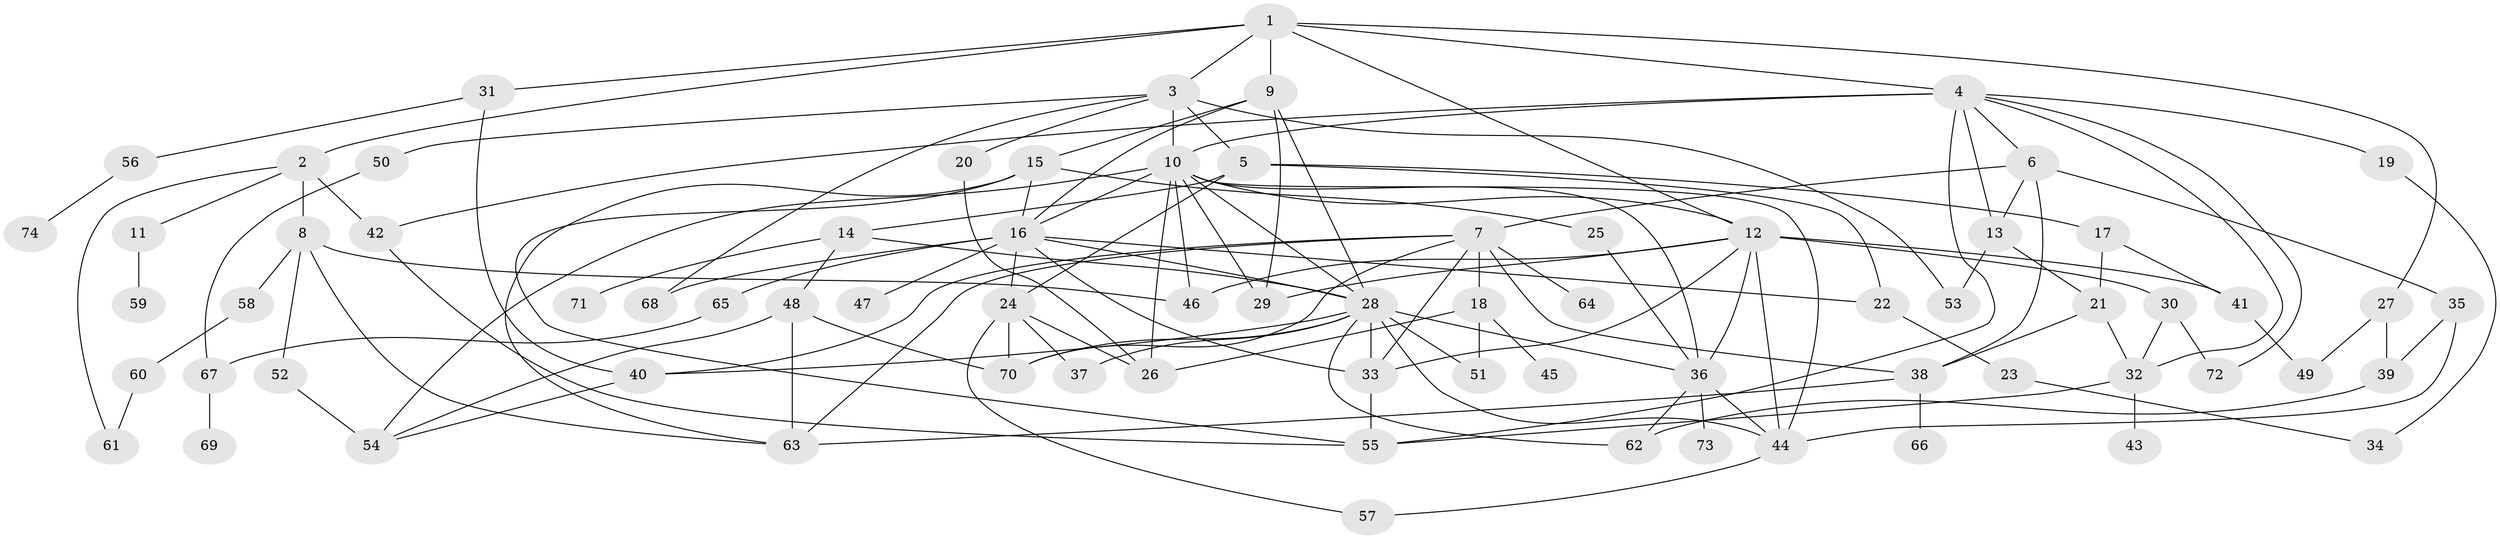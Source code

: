 // original degree distribution, {7: 0.034013605442176874, 5: 0.061224489795918366, 8: 0.02040816326530612, 6: 0.02040816326530612, 4: 0.10204081632653061, 2: 0.32653061224489793, 9: 0.006802721088435374, 3: 0.272108843537415, 1: 0.1564625850340136}
// Generated by graph-tools (version 1.1) at 2025/34/03/09/25 02:34:23]
// undirected, 74 vertices, 136 edges
graph export_dot {
graph [start="1"]
  node [color=gray90,style=filled];
  1;
  2;
  3;
  4;
  5;
  6;
  7;
  8;
  9;
  10;
  11;
  12;
  13;
  14;
  15;
  16;
  17;
  18;
  19;
  20;
  21;
  22;
  23;
  24;
  25;
  26;
  27;
  28;
  29;
  30;
  31;
  32;
  33;
  34;
  35;
  36;
  37;
  38;
  39;
  40;
  41;
  42;
  43;
  44;
  45;
  46;
  47;
  48;
  49;
  50;
  51;
  52;
  53;
  54;
  55;
  56;
  57;
  58;
  59;
  60;
  61;
  62;
  63;
  64;
  65;
  66;
  67;
  68;
  69;
  70;
  71;
  72;
  73;
  74;
  1 -- 2 [weight=1.0];
  1 -- 3 [weight=1.0];
  1 -- 4 [weight=1.0];
  1 -- 9 [weight=1.0];
  1 -- 12 [weight=1.0];
  1 -- 27 [weight=1.0];
  1 -- 31 [weight=1.0];
  2 -- 8 [weight=1.0];
  2 -- 11 [weight=1.0];
  2 -- 42 [weight=1.0];
  2 -- 61 [weight=1.0];
  3 -- 5 [weight=1.0];
  3 -- 10 [weight=1.0];
  3 -- 20 [weight=1.0];
  3 -- 50 [weight=1.0];
  3 -- 53 [weight=1.0];
  3 -- 68 [weight=1.0];
  4 -- 6 [weight=1.0];
  4 -- 10 [weight=2.0];
  4 -- 13 [weight=1.0];
  4 -- 19 [weight=1.0];
  4 -- 32 [weight=1.0];
  4 -- 42 [weight=1.0];
  4 -- 55 [weight=1.0];
  4 -- 72 [weight=1.0];
  5 -- 14 [weight=1.0];
  5 -- 17 [weight=1.0];
  5 -- 22 [weight=1.0];
  5 -- 24 [weight=1.0];
  6 -- 7 [weight=1.0];
  6 -- 13 [weight=1.0];
  6 -- 35 [weight=1.0];
  6 -- 38 [weight=1.0];
  7 -- 18 [weight=2.0];
  7 -- 33 [weight=1.0];
  7 -- 38 [weight=1.0];
  7 -- 40 [weight=1.0];
  7 -- 63 [weight=1.0];
  7 -- 64 [weight=1.0];
  7 -- 70 [weight=1.0];
  8 -- 46 [weight=1.0];
  8 -- 52 [weight=1.0];
  8 -- 58 [weight=1.0];
  8 -- 63 [weight=1.0];
  9 -- 15 [weight=1.0];
  9 -- 16 [weight=1.0];
  9 -- 28 [weight=1.0];
  9 -- 29 [weight=1.0];
  10 -- 12 [weight=2.0];
  10 -- 16 [weight=1.0];
  10 -- 26 [weight=2.0];
  10 -- 28 [weight=1.0];
  10 -- 29 [weight=1.0];
  10 -- 36 [weight=1.0];
  10 -- 44 [weight=1.0];
  10 -- 46 [weight=1.0];
  10 -- 54 [weight=1.0];
  11 -- 59 [weight=1.0];
  12 -- 29 [weight=1.0];
  12 -- 30 [weight=1.0];
  12 -- 33 [weight=1.0];
  12 -- 36 [weight=1.0];
  12 -- 41 [weight=1.0];
  12 -- 44 [weight=1.0];
  12 -- 46 [weight=1.0];
  13 -- 21 [weight=1.0];
  13 -- 53 [weight=1.0];
  14 -- 28 [weight=1.0];
  14 -- 48 [weight=1.0];
  14 -- 71 [weight=1.0];
  15 -- 16 [weight=1.0];
  15 -- 25 [weight=1.0];
  15 -- 55 [weight=1.0];
  15 -- 63 [weight=1.0];
  16 -- 22 [weight=1.0];
  16 -- 24 [weight=1.0];
  16 -- 28 [weight=1.0];
  16 -- 33 [weight=1.0];
  16 -- 47 [weight=1.0];
  16 -- 65 [weight=1.0];
  16 -- 68 [weight=1.0];
  17 -- 21 [weight=1.0];
  17 -- 41 [weight=1.0];
  18 -- 26 [weight=1.0];
  18 -- 45 [weight=1.0];
  18 -- 51 [weight=1.0];
  19 -- 34 [weight=1.0];
  20 -- 26 [weight=1.0];
  21 -- 32 [weight=1.0];
  21 -- 38 [weight=1.0];
  22 -- 23 [weight=1.0];
  23 -- 34 [weight=1.0];
  24 -- 26 [weight=1.0];
  24 -- 37 [weight=1.0];
  24 -- 57 [weight=1.0];
  24 -- 70 [weight=2.0];
  25 -- 36 [weight=1.0];
  27 -- 39 [weight=1.0];
  27 -- 49 [weight=1.0];
  28 -- 33 [weight=2.0];
  28 -- 36 [weight=1.0];
  28 -- 37 [weight=1.0];
  28 -- 40 [weight=1.0];
  28 -- 44 [weight=1.0];
  28 -- 51 [weight=1.0];
  28 -- 62 [weight=1.0];
  28 -- 70 [weight=1.0];
  30 -- 32 [weight=1.0];
  30 -- 72 [weight=1.0];
  31 -- 40 [weight=1.0];
  31 -- 56 [weight=1.0];
  32 -- 43 [weight=1.0];
  32 -- 55 [weight=1.0];
  33 -- 55 [weight=1.0];
  35 -- 39 [weight=1.0];
  35 -- 44 [weight=1.0];
  36 -- 44 [weight=1.0];
  36 -- 62 [weight=1.0];
  36 -- 73 [weight=1.0];
  38 -- 63 [weight=1.0];
  38 -- 66 [weight=1.0];
  39 -- 62 [weight=1.0];
  40 -- 54 [weight=1.0];
  41 -- 49 [weight=1.0];
  42 -- 55 [weight=1.0];
  44 -- 57 [weight=1.0];
  48 -- 54 [weight=1.0];
  48 -- 63 [weight=1.0];
  48 -- 70 [weight=1.0];
  50 -- 67 [weight=1.0];
  52 -- 54 [weight=1.0];
  56 -- 74 [weight=1.0];
  58 -- 60 [weight=1.0];
  60 -- 61 [weight=1.0];
  65 -- 67 [weight=1.0];
  67 -- 69 [weight=1.0];
}
